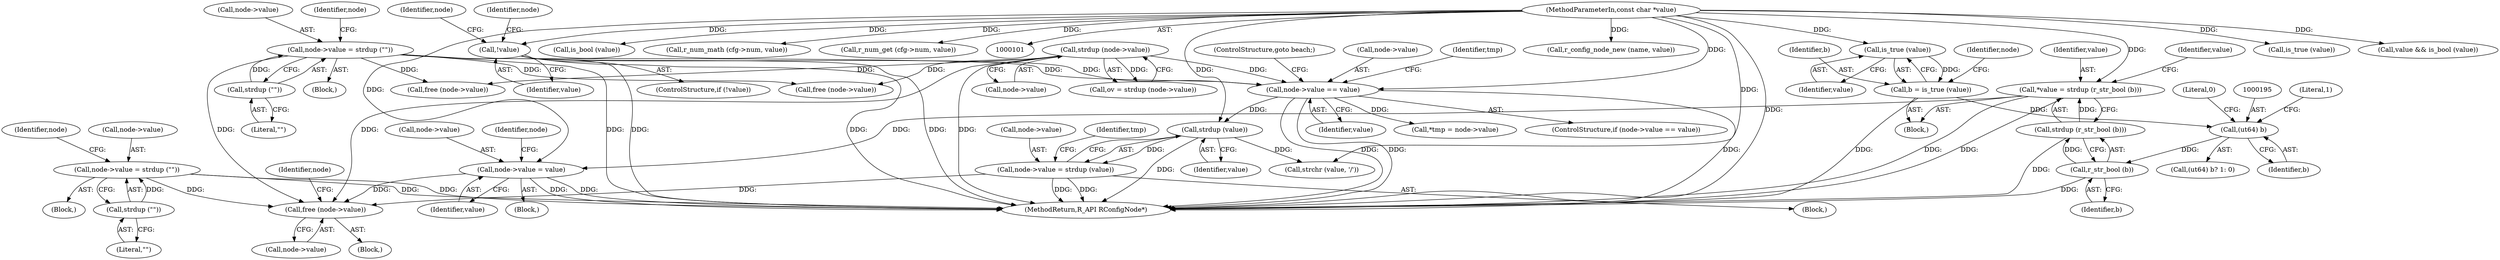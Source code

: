 digraph "0_radare2_f85bc674b2a2256a364fe796351bc1971e106005@API" {
"1000404" [label="(Call,free (node->value))"];
"1000171" [label="(Call,node->value = strdup (\"\"))"];
"1000175" [label="(Call,strdup (\"\"))"];
"1000156" [label="(Call,strdup (node->value))"];
"1000254" [label="(Call,node->value = strdup (value))"];
"1000258" [label="(Call,strdup (value))"];
"1000241" [label="(Call,node->value == value)"];
"1000220" [label="(Call,!value)"];
"1000104" [label="(MethodParameterIn,const char *value)"];
"1000227" [label="(Call,node->value = strdup (\"\"))"];
"1000231" [label="(Call,strdup (\"\"))"];
"1000212" [label="(Call,node->value = value)"];
"1000200" [label="(Call,*value = strdup (r_str_bool (b)))"];
"1000202" [label="(Call,strdup (r_str_bool (b)))"];
"1000203" [label="(Call,r_str_bool (b))"];
"1000194" [label="(Call,(ut64) b)"];
"1000185" [label="(Call,b = is_true (value))"];
"1000187" [label="(Call,is_true (value))"];
"1000221" [label="(Identifier,value)"];
"1000183" [label="(Block,)"];
"1000172" [label="(Call,node->value)"];
"1000198" [label="(Literal,0)"];
"1000185" [label="(Call,b = is_true (value))"];
"1000317" [label="(Call,r_config_node_new (name, value))"];
"1000187" [label="(Call,is_true (value))"];
"1000227" [label="(Call,node->value = strdup (\"\"))"];
"1000212" [label="(Call,node->value = value)"];
"1000175" [label="(Call,strdup (\"\"))"];
"1000339" [label="(Call,is_true (value))"];
"1000194" [label="(Call,(ut64) b)"];
"1000255" [label="(Call,node->value)"];
"1000324" [label="(Call,value && is_bool (value))"];
"1000422" [label="(MethodReturn,R_API RConfigNode*)"];
"1000200" [label="(Call,*value = strdup (r_str_bool (b)))"];
"1000193" [label="(Call,(ut64) b? 1: 0)"];
"1000410" [label="(Identifier,node)"];
"1000197" [label="(Literal,1)"];
"1000404" [label="(Call,free (node->value))"];
"1000219" [label="(ControlStructure,if (!value))"];
"1000156" [label="(Call,strdup (node->value))"];
"1000326" [label="(Call,is_bool (value))"];
"1000240" [label="(ControlStructure,if (node->value == value))"];
"1000222" [label="(Block,)"];
"1000261" [label="(Identifier,tmp)"];
"1000235" [label="(Identifier,node)"];
"1000171" [label="(Call,node->value = strdup (\"\"))"];
"1000216" [label="(Identifier,value)"];
"1000188" [label="(Identifier,value)"];
"1000191" [label="(Identifier,node)"];
"1000104" [label="(MethodParameterIn,const char *value)"];
"1000254" [label="(Call,node->value = strdup (value))"];
"1000241" [label="(Call,node->value == value)"];
"1000231" [label="(Call,strdup (\"\"))"];
"1000287" [label="(Call,r_num_math (cfg->num, value))"];
"1000259" [label="(Identifier,value)"];
"1000242" [label="(Call,node->value)"];
"1000213" [label="(Call,node->value)"];
"1000405" [label="(Call,node->value)"];
"1000208" [label="(Call,free (node->value))"];
"1000202" [label="(Call,strdup (r_str_bool (b)))"];
"1000201" [label="(Identifier,value)"];
"1000239" [label="(Block,)"];
"1000223" [label="(Call,free (node->value))"];
"1000250" [label="(Identifier,tmp)"];
"1000247" [label="(ControlStructure,goto beach;)"];
"1000206" [label="(Identifier,value)"];
"1000245" [label="(Identifier,value)"];
"1000393" [label="(Block,)"];
"1000268" [label="(Call,strchr (value, '/'))"];
"1000166" [label="(Block,)"];
"1000276" [label="(Call,r_num_get (cfg->num, value))"];
"1000186" [label="(Identifier,b)"];
"1000157" [label="(Call,node->value)"];
"1000176" [label="(Literal,\"\")"];
"1000258" [label="(Call,strdup (value))"];
"1000376" [label="(Identifier,node)"];
"1000180" [label="(Identifier,node)"];
"1000232" [label="(Literal,\"\")"];
"1000220" [label="(Call,!value)"];
"1000207" [label="(Block,)"];
"1000196" [label="(Identifier,b)"];
"1000249" [label="(Call,*tmp = node->value)"];
"1000203" [label="(Call,r_str_bool (b))"];
"1000204" [label="(Identifier,b)"];
"1000154" [label="(Call,ov = strdup (node->value))"];
"1000225" [label="(Identifier,node)"];
"1000243" [label="(Identifier,node)"];
"1000228" [label="(Call,node->value)"];
"1000404" -> "1000393"  [label="AST: "];
"1000404" -> "1000405"  [label="CFG: "];
"1000405" -> "1000404"  [label="AST: "];
"1000410" -> "1000404"  [label="CFG: "];
"1000171" -> "1000404"  [label="DDG: "];
"1000156" -> "1000404"  [label="DDG: "];
"1000254" -> "1000404"  [label="DDG: "];
"1000227" -> "1000404"  [label="DDG: "];
"1000212" -> "1000404"  [label="DDG: "];
"1000171" -> "1000166"  [label="AST: "];
"1000171" -> "1000175"  [label="CFG: "];
"1000172" -> "1000171"  [label="AST: "];
"1000175" -> "1000171"  [label="AST: "];
"1000180" -> "1000171"  [label="CFG: "];
"1000171" -> "1000422"  [label="DDG: "];
"1000171" -> "1000422"  [label="DDG: "];
"1000175" -> "1000171"  [label="DDG: "];
"1000171" -> "1000208"  [label="DDG: "];
"1000171" -> "1000223"  [label="DDG: "];
"1000171" -> "1000241"  [label="DDG: "];
"1000175" -> "1000176"  [label="CFG: "];
"1000176" -> "1000175"  [label="AST: "];
"1000156" -> "1000154"  [label="AST: "];
"1000156" -> "1000157"  [label="CFG: "];
"1000157" -> "1000156"  [label="AST: "];
"1000154" -> "1000156"  [label="CFG: "];
"1000156" -> "1000422"  [label="DDG: "];
"1000156" -> "1000154"  [label="DDG: "];
"1000156" -> "1000208"  [label="DDG: "];
"1000156" -> "1000223"  [label="DDG: "];
"1000156" -> "1000241"  [label="DDG: "];
"1000254" -> "1000239"  [label="AST: "];
"1000254" -> "1000258"  [label="CFG: "];
"1000255" -> "1000254"  [label="AST: "];
"1000258" -> "1000254"  [label="AST: "];
"1000261" -> "1000254"  [label="CFG: "];
"1000254" -> "1000422"  [label="DDG: "];
"1000254" -> "1000422"  [label="DDG: "];
"1000258" -> "1000254"  [label="DDG: "];
"1000258" -> "1000259"  [label="CFG: "];
"1000259" -> "1000258"  [label="AST: "];
"1000258" -> "1000422"  [label="DDG: "];
"1000241" -> "1000258"  [label="DDG: "];
"1000104" -> "1000258"  [label="DDG: "];
"1000258" -> "1000268"  [label="DDG: "];
"1000241" -> "1000240"  [label="AST: "];
"1000241" -> "1000245"  [label="CFG: "];
"1000242" -> "1000241"  [label="AST: "];
"1000245" -> "1000241"  [label="AST: "];
"1000247" -> "1000241"  [label="CFG: "];
"1000250" -> "1000241"  [label="CFG: "];
"1000241" -> "1000422"  [label="DDG: "];
"1000241" -> "1000422"  [label="DDG: "];
"1000241" -> "1000422"  [label="DDG: "];
"1000220" -> "1000241"  [label="DDG: "];
"1000104" -> "1000241"  [label="DDG: "];
"1000241" -> "1000249"  [label="DDG: "];
"1000220" -> "1000219"  [label="AST: "];
"1000220" -> "1000221"  [label="CFG: "];
"1000221" -> "1000220"  [label="AST: "];
"1000225" -> "1000220"  [label="CFG: "];
"1000243" -> "1000220"  [label="CFG: "];
"1000220" -> "1000422"  [label="DDG: "];
"1000220" -> "1000422"  [label="DDG: "];
"1000104" -> "1000220"  [label="DDG: "];
"1000104" -> "1000101"  [label="AST: "];
"1000104" -> "1000422"  [label="DDG: "];
"1000104" -> "1000187"  [label="DDG: "];
"1000104" -> "1000200"  [label="DDG: "];
"1000104" -> "1000212"  [label="DDG: "];
"1000104" -> "1000268"  [label="DDG: "];
"1000104" -> "1000276"  [label="DDG: "];
"1000104" -> "1000287"  [label="DDG: "];
"1000104" -> "1000317"  [label="DDG: "];
"1000104" -> "1000324"  [label="DDG: "];
"1000104" -> "1000326"  [label="DDG: "];
"1000104" -> "1000339"  [label="DDG: "];
"1000227" -> "1000222"  [label="AST: "];
"1000227" -> "1000231"  [label="CFG: "];
"1000228" -> "1000227"  [label="AST: "];
"1000231" -> "1000227"  [label="AST: "];
"1000235" -> "1000227"  [label="CFG: "];
"1000227" -> "1000422"  [label="DDG: "];
"1000227" -> "1000422"  [label="DDG: "];
"1000231" -> "1000227"  [label="DDG: "];
"1000231" -> "1000232"  [label="CFG: "];
"1000232" -> "1000231"  [label="AST: "];
"1000212" -> "1000207"  [label="AST: "];
"1000212" -> "1000216"  [label="CFG: "];
"1000213" -> "1000212"  [label="AST: "];
"1000216" -> "1000212"  [label="AST: "];
"1000376" -> "1000212"  [label="CFG: "];
"1000212" -> "1000422"  [label="DDG: "];
"1000212" -> "1000422"  [label="DDG: "];
"1000200" -> "1000212"  [label="DDG: "];
"1000200" -> "1000183"  [label="AST: "];
"1000200" -> "1000202"  [label="CFG: "];
"1000201" -> "1000200"  [label="AST: "];
"1000202" -> "1000200"  [label="AST: "];
"1000206" -> "1000200"  [label="CFG: "];
"1000200" -> "1000422"  [label="DDG: "];
"1000200" -> "1000422"  [label="DDG: "];
"1000202" -> "1000200"  [label="DDG: "];
"1000202" -> "1000203"  [label="CFG: "];
"1000203" -> "1000202"  [label="AST: "];
"1000202" -> "1000422"  [label="DDG: "];
"1000203" -> "1000202"  [label="DDG: "];
"1000203" -> "1000204"  [label="CFG: "];
"1000204" -> "1000203"  [label="AST: "];
"1000203" -> "1000422"  [label="DDG: "];
"1000194" -> "1000203"  [label="DDG: "];
"1000194" -> "1000193"  [label="AST: "];
"1000194" -> "1000196"  [label="CFG: "];
"1000195" -> "1000194"  [label="AST: "];
"1000196" -> "1000194"  [label="AST: "];
"1000197" -> "1000194"  [label="CFG: "];
"1000198" -> "1000194"  [label="CFG: "];
"1000185" -> "1000194"  [label="DDG: "];
"1000185" -> "1000183"  [label="AST: "];
"1000185" -> "1000187"  [label="CFG: "];
"1000186" -> "1000185"  [label="AST: "];
"1000187" -> "1000185"  [label="AST: "];
"1000191" -> "1000185"  [label="CFG: "];
"1000185" -> "1000422"  [label="DDG: "];
"1000187" -> "1000185"  [label="DDG: "];
"1000187" -> "1000188"  [label="CFG: "];
"1000188" -> "1000187"  [label="AST: "];
}
